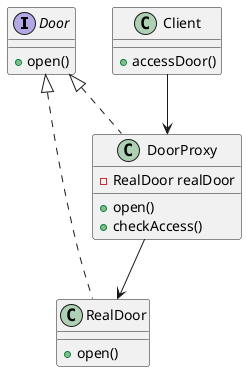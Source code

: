 @startuml
interface Door {
  +open()
}

class RealDoor implements Door {
  +open()
}

class DoorProxy implements Door {
  -RealDoor realDoor
  +open()
  +checkAccess()
}

class Client {
  +accessDoor()
}

Client --> DoorProxy
DoorProxy --> RealDoor
@enduml